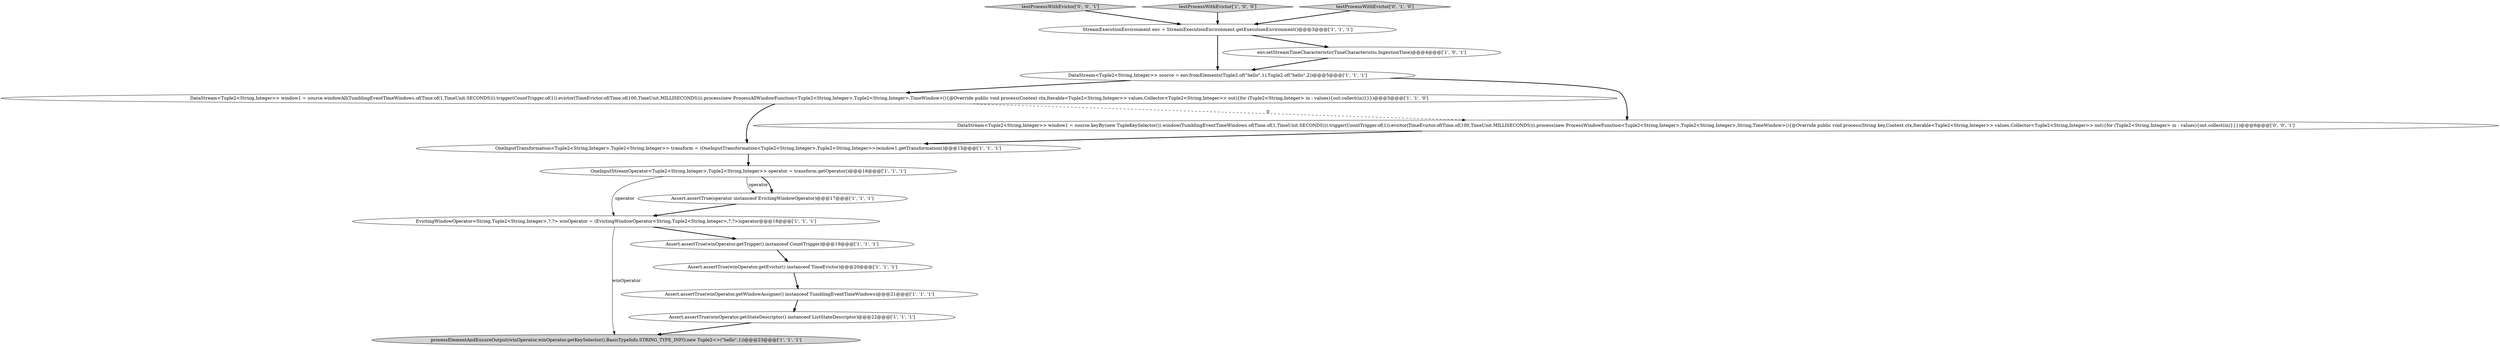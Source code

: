 digraph {
6 [style = filled, label = "StreamExecutionEnvironment env = StreamExecutionEnvironment.getExecutionEnvironment()@@@3@@@['1', '1', '1']", fillcolor = white, shape = ellipse image = "AAA0AAABBB1BBB"];
4 [style = filled, label = "DataStream<Tuple2<String,Integer>> window1 = source.windowAll(TumblingEventTimeWindows.of(Time.of(1,TimeUnit.SECONDS))).trigger(CountTrigger.of(1)).evictor(TimeEvictor.of(Time.of(100,TimeUnit.MILLISECONDS))).process(new ProcessAllWindowFunction<Tuple2<String,Integer>,Tuple2<String,Integer>,TimeWindow>(){@Override public void process(Context ctx,Iterable<Tuple2<String,Integer>> values,Collector<Tuple2<String,Integer>> out){for (Tuple2<String,Integer> in : values){out.collect(in)}}})@@@5@@@['1', '1', '0']", fillcolor = white, shape = ellipse image = "AAA0AAABBB1BBB"];
15 [style = filled, label = "testProcessWithEvictor['0', '0', '1']", fillcolor = lightgray, shape = diamond image = "AAA0AAABBB3BBB"];
5 [style = filled, label = "testProcessWithEvictor['1', '0', '0']", fillcolor = lightgray, shape = diamond image = "AAA0AAABBB1BBB"];
7 [style = filled, label = "processElementAndEnsureOutput(winOperator,winOperator.getKeySelector(),BasicTypeInfo.STRING_TYPE_INFO,new Tuple2<>(\"hello\",1))@@@23@@@['1', '1', '1']", fillcolor = lightgray, shape = ellipse image = "AAA0AAABBB1BBB"];
11 [style = filled, label = "DataStream<Tuple2<String,Integer>> source = env.fromElements(Tuple2.of(\"hello\",1),Tuple2.of(\"hello\",2))@@@5@@@['1', '1', '1']", fillcolor = white, shape = ellipse image = "AAA0AAABBB1BBB"];
14 [style = filled, label = "testProcessWithEvictor['0', '1', '0']", fillcolor = lightgray, shape = diamond image = "AAA0AAABBB2BBB"];
16 [style = filled, label = "DataStream<Tuple2<String,Integer>> window1 = source.keyBy(new TupleKeySelector()).window(TumblingEventTimeWindows.of(Time.of(1,TimeUnit.SECONDS))).trigger(CountTrigger.of(1)).evictor(TimeEvictor.of(Time.of(100,TimeUnit.MILLISECONDS))).process(new ProcessWindowFunction<Tuple2<String,Integer>,Tuple2<String,Integer>,String,TimeWindow>(){@Override public void process(String key,Context ctx,Iterable<Tuple2<String,Integer>> values,Collector<Tuple2<String,Integer>> out){for (Tuple2<String,Integer> in : values){out.collect(in)}}})@@@6@@@['0', '0', '1']", fillcolor = white, shape = ellipse image = "AAA0AAABBB3BBB"];
2 [style = filled, label = "EvictingWindowOperator<String,Tuple2<String,Integer>,?,?> winOperator = (EvictingWindowOperator<String,Tuple2<String,Integer>,?,?>)operator@@@18@@@['1', '1', '1']", fillcolor = white, shape = ellipse image = "AAA0AAABBB1BBB"];
3 [style = filled, label = "Assert.assertTrue(winOperator.getWindowAssigner() instanceof TumblingEventTimeWindows)@@@21@@@['1', '1', '1']", fillcolor = white, shape = ellipse image = "AAA0AAABBB1BBB"];
10 [style = filled, label = "OneInputTransformation<Tuple2<String,Integer>,Tuple2<String,Integer>> transform = (OneInputTransformation<Tuple2<String,Integer>,Tuple2<String,Integer>>)window1.getTransformation()@@@15@@@['1', '1', '1']", fillcolor = white, shape = ellipse image = "AAA0AAABBB1BBB"];
1 [style = filled, label = "OneInputStreamOperator<Tuple2<String,Integer>,Tuple2<String,Integer>> operator = transform.getOperator()@@@16@@@['1', '1', '1']", fillcolor = white, shape = ellipse image = "AAA0AAABBB1BBB"];
0 [style = filled, label = "Assert.assertTrue(winOperator.getStateDescriptor() instanceof ListStateDescriptor)@@@22@@@['1', '1', '1']", fillcolor = white, shape = ellipse image = "AAA0AAABBB1BBB"];
8 [style = filled, label = "env.setStreamTimeCharacteristic(TimeCharacteristic.IngestionTime)@@@4@@@['1', '0', '1']", fillcolor = white, shape = ellipse image = "AAA0AAABBB1BBB"];
12 [style = filled, label = "Assert.assertTrue(operator instanceof EvictingWindowOperator)@@@17@@@['1', '1', '1']", fillcolor = white, shape = ellipse image = "AAA0AAABBB1BBB"];
13 [style = filled, label = "Assert.assertTrue(winOperator.getEvictor() instanceof TimeEvictor)@@@20@@@['1', '1', '1']", fillcolor = white, shape = ellipse image = "AAA0AAABBB1BBB"];
9 [style = filled, label = "Assert.assertTrue(winOperator.getTrigger() instanceof CountTrigger)@@@19@@@['1', '1', '1']", fillcolor = white, shape = ellipse image = "AAA0AAABBB1BBB"];
4->10 [style = bold, label=""];
11->16 [style = bold, label=""];
4->16 [style = dashed, label="0"];
16->10 [style = bold, label=""];
11->4 [style = bold, label=""];
1->2 [style = solid, label="operator"];
15->6 [style = bold, label=""];
2->9 [style = bold, label=""];
2->7 [style = solid, label="winOperator"];
3->0 [style = bold, label=""];
0->7 [style = bold, label=""];
12->2 [style = bold, label=""];
5->6 [style = bold, label=""];
13->3 [style = bold, label=""];
6->11 [style = bold, label=""];
1->12 [style = solid, label="operator"];
6->8 [style = bold, label=""];
1->12 [style = bold, label=""];
10->1 [style = bold, label=""];
8->11 [style = bold, label=""];
14->6 [style = bold, label=""];
9->13 [style = bold, label=""];
}
